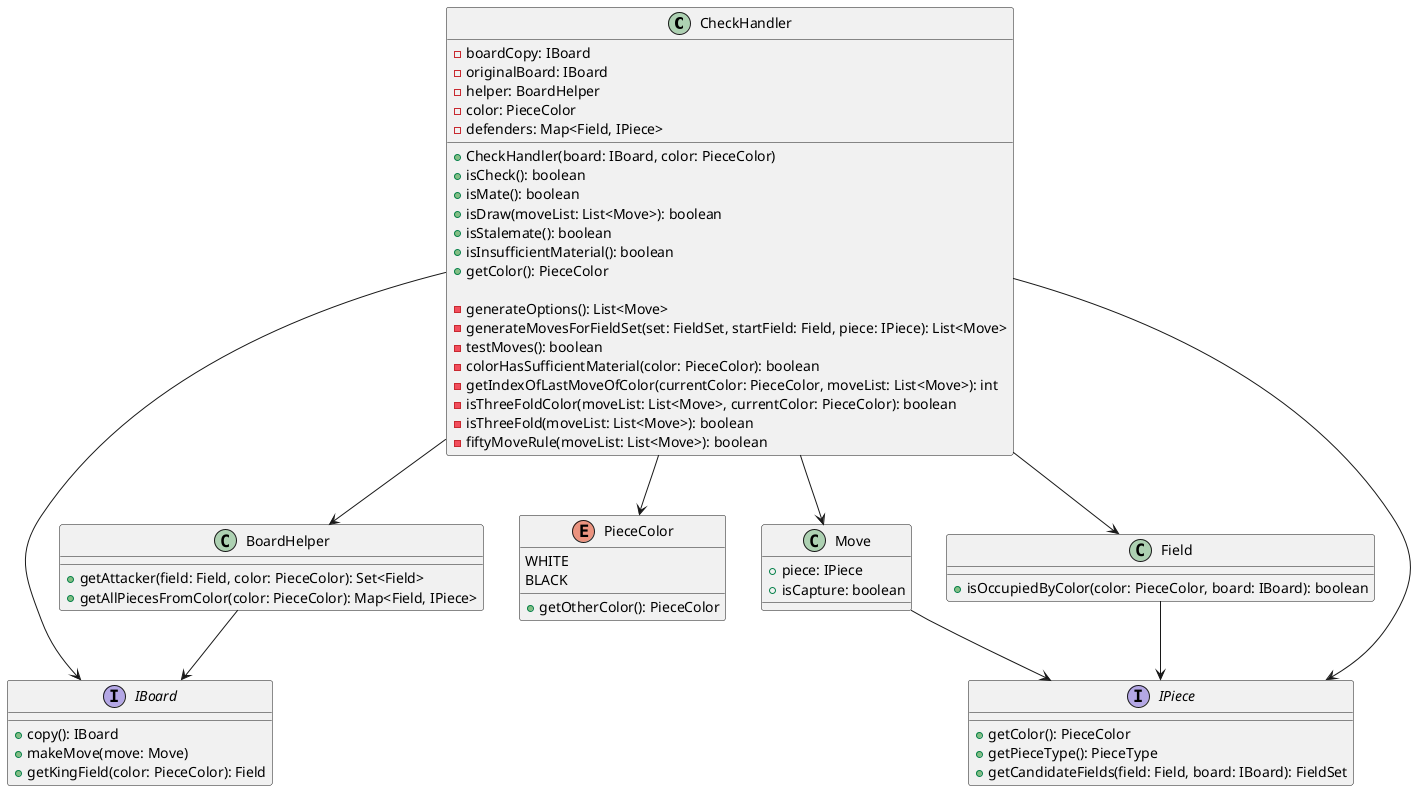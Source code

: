 @startuml CheckHandler

class CheckHandler {
  - boardCopy: IBoard
  - originalBoard: IBoard
  - helper: BoardHelper
  - color: PieceColor
  - defenders: Map<Field, IPiece>

  + CheckHandler(board: IBoard, color: PieceColor)
  + isCheck(): boolean
  + isMate(): boolean
  + isDraw(moveList: List<Move>): boolean
  + isStalemate(): boolean
  + isInsufficientMaterial(): boolean
  + getColor(): PieceColor

  - generateOptions(): List<Move>
  - generateMovesForFieldSet(set: FieldSet, startField: Field, piece: IPiece): List<Move>
  - testMoves(): boolean
  - colorHasSufficientMaterial(color: PieceColor): boolean
  - getIndexOfLastMoveOfColor(currentColor: PieceColor, moveList: List<Move>): int
  - isThreeFoldColor(moveList: List<Move>, currentColor: PieceColor): boolean
  - isThreeFold(moveList: List<Move>): boolean
  - fiftyMoveRule(moveList: List<Move>): boolean
}

interface IBoard {
  + copy(): IBoard
  + makeMove(move: Move)
  + getKingField(color: PieceColor): Field
}

class BoardHelper {
  + getAttacker(field: Field, color: PieceColor): Set<Field>
  + getAllPiecesFromColor(color: PieceColor): Map<Field, IPiece>
}

enum PieceColor {
  WHITE
  BLACK
  + getOtherColor(): PieceColor
}

class Move {
  + piece: IPiece
  + isCapture: boolean
}

class Field {
  + isOccupiedByColor(color: PieceColor, board: IBoard): boolean
}

interface IPiece {
  + getColor(): PieceColor
  + getPieceType(): PieceType
  + getCandidateFields(field: Field, board: IBoard): FieldSet
}

CheckHandler --> IBoard
CheckHandler --> BoardHelper
CheckHandler --> PieceColor
CheckHandler --> Move
CheckHandler --> Field
CheckHandler --> IPiece

Move --> IPiece
Field --> IPiece
BoardHelper --> IBoard

@enduml